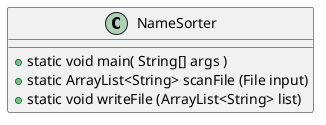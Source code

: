 @startuml
'https://plantuml.com/sequence-diagram

class NameSorter
{
    + static void main( String[] args )
    + static ArrayList<String> scanFile (File input)
    + static void writeFile (ArrayList<String> list)
}


@enduml